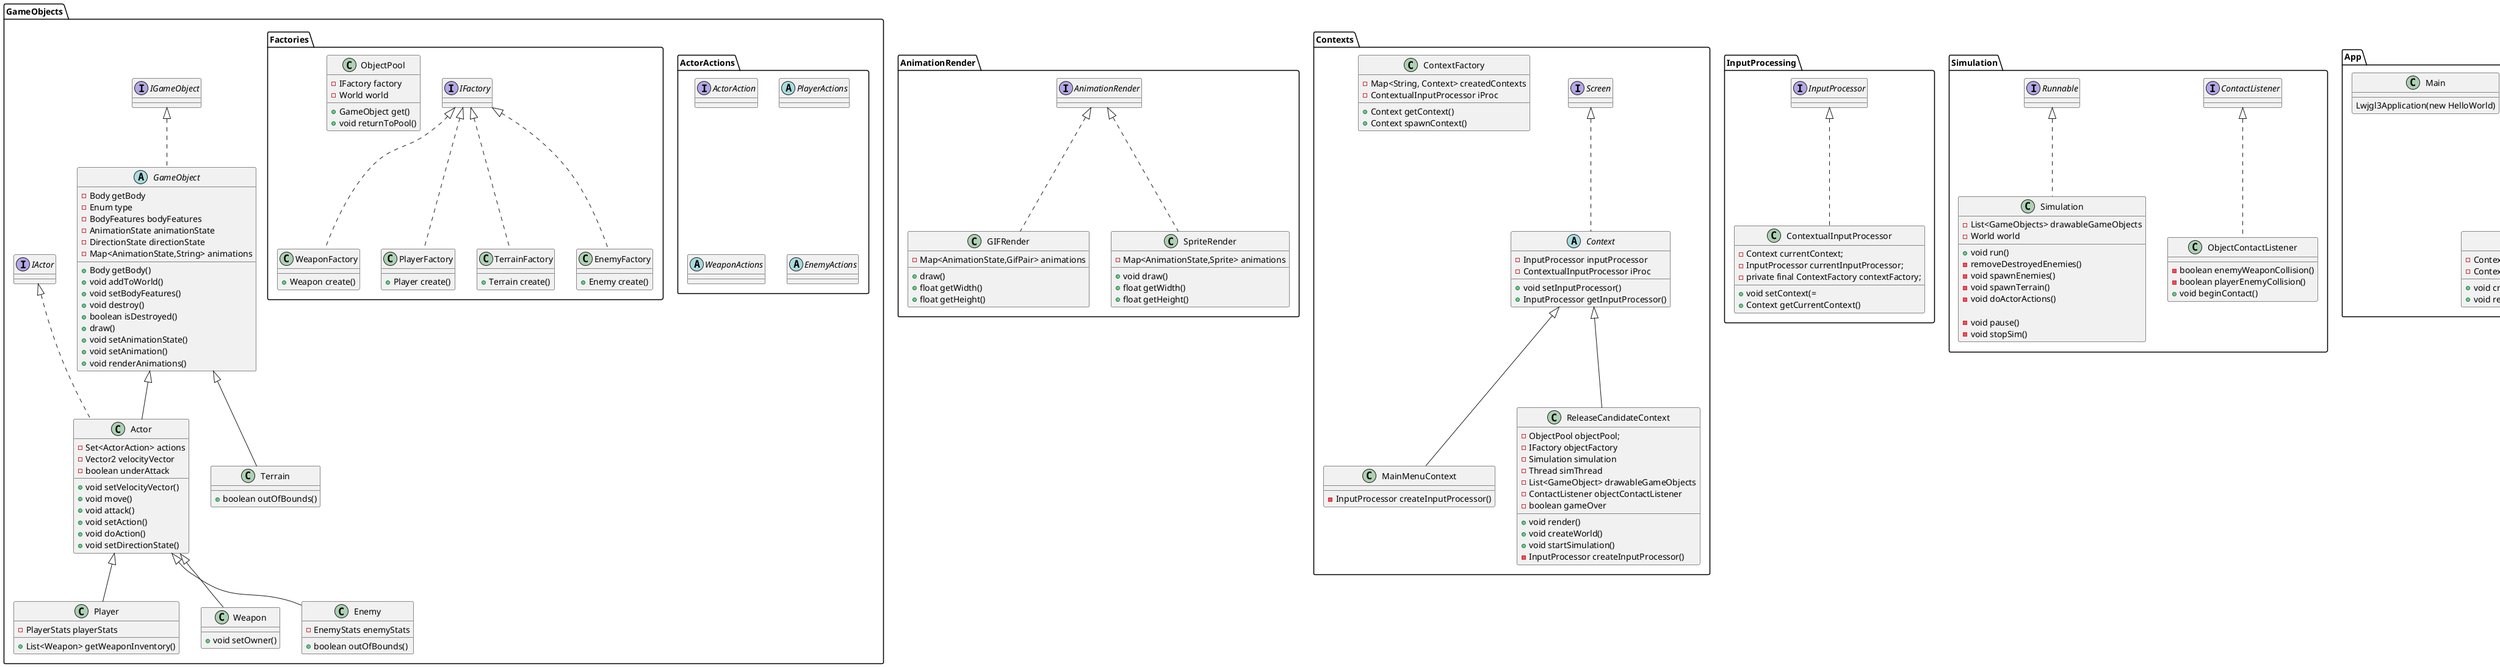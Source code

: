 @startuml
package GameObjects{
abstract class GameObject implements IGameObject{
-Body getBody
-Enum type
-BodyFeatures bodyFeatures
-AnimationState animationState
-DirectionState directionState
-Map<AnimationState,String> animations

+Body getBody()
+void addToWorld()
+void setBodyFeatures()
+void destroy()
+boolean isDestroyed()
+draw()
+void setAnimationState()
+ void setAnimation()
+ void renderAnimations()
}


class Actor extends GameObject implements IActor{
-Set<ActorAction> actions
-Vector2 velocityVector
-boolean underAttack
 +void setVelocityVector()
 +void move()
 +void attack()
 +void setAction()
 +void doAction()
 +void setDirectionState()
}
package ActorActions{
interface ActorAction{
 }
 abstract class PlayerActions{
 }
 abstract class WeaponActions{
 }
 abstract class EnemyActions{
 }
 }
 class Player extends Actor{
 -PlayerStats playerStats

  + List<Weapon> getWeaponInventory()
  }
  class Weapon extends Actor{
  + void setOwner()
  }
  class Enemy extends Actor{
  -EnemyStats enemyStats
  +boolean outOfBounds()
  }

  class Terrain extends GameObject{
  + boolean outOfBounds()
 }


  package Factories{
  class WeaponFactory implements IFactory{
  +Weapon create()
  }
  class PlayerFactory implements IFactory{
  +Player create()
  }
  class TerrainFactory implements IFactory{
  +Terrain create()
  }
  class EnemyFactory implements IFactory{
  +Enemy create()
  }

  class ObjectPool{
  -IFactory factory
  -World world
  +GameObject get()
  +void returnToPool()
  }
}
}






package AnimationRender{
interface AnimationRender{
}
class GIFRender implements AnimationRender{
-Map<AnimationState,GifPair> animations
+draw()
+float getWidth()
+float getHeight()

}
class SpriteRender implements AnimationRender{
-Map<AnimationState,Sprite> animations
+void draw()
+float getWidth()
+float getHeight()
}
}
package Contexts{
interface Screen{
}
abstract class Context implements Screen{
-InputProcessor inputProcessor
-ContextualInputProcessor iProc

+ void setInputProcessor()
+ InputProcessor getInputProcessor()
}
class ContextFactory{
-Map<String, Context> createdContexts
-ContextualInputProcessor iProc

+ Context getContext()
+ Context spawnContext()
}
class MainMenuContext extends Context{
 -InputProcessor createInputProcessor()

 }
 class ReleaseCandidateContext extends Context{
 - ObjectPool objectPool;
 - IFactory objectFactory
 -Simulation simulation
 -Thread simThread
 -List<GameObject> drawableGameObjects
 - ContactListener objectContactListener
 - boolean gameOver
 + void render()
 + void createWorld()
 + void startSimulation()
 - InputProcessor createInputProcessor()
 }
}
package InputProcessing{
interface InputProcessor{
}

class ContextualInputProcessor implements InputProcessor{
-Context currentContext;
    -InputProcessor currentInputProcessor;
    -private final ContextFactory contextFactory;
    + void setContext(=
    + Context getCurrentContext()

}
}
package Simulation{
class ObjectContactListener implements ContactListener{
- boolean enemyWeaponCollision()
- boolean playerEnemyCollision()
+ void beginContact()
}

class Simulation implements Runnable{
-List<GameObjects> drawableGameObjects
-World world
+void run()
- removeDestroyedEnemies()
- void spawnEnemies()
- void spawnTerrain()
- void doActorActions()

- void pause()
- void stopSim()
}
}

package App{
class HelloWorld implements ApplicationListener {
-Context currentContext;
-ContextualInputProcessor inProc;
+ void create()
+ void render()
}

class Main{
Lwjgl3Application(new HelloWorld)

}
}
@enduml